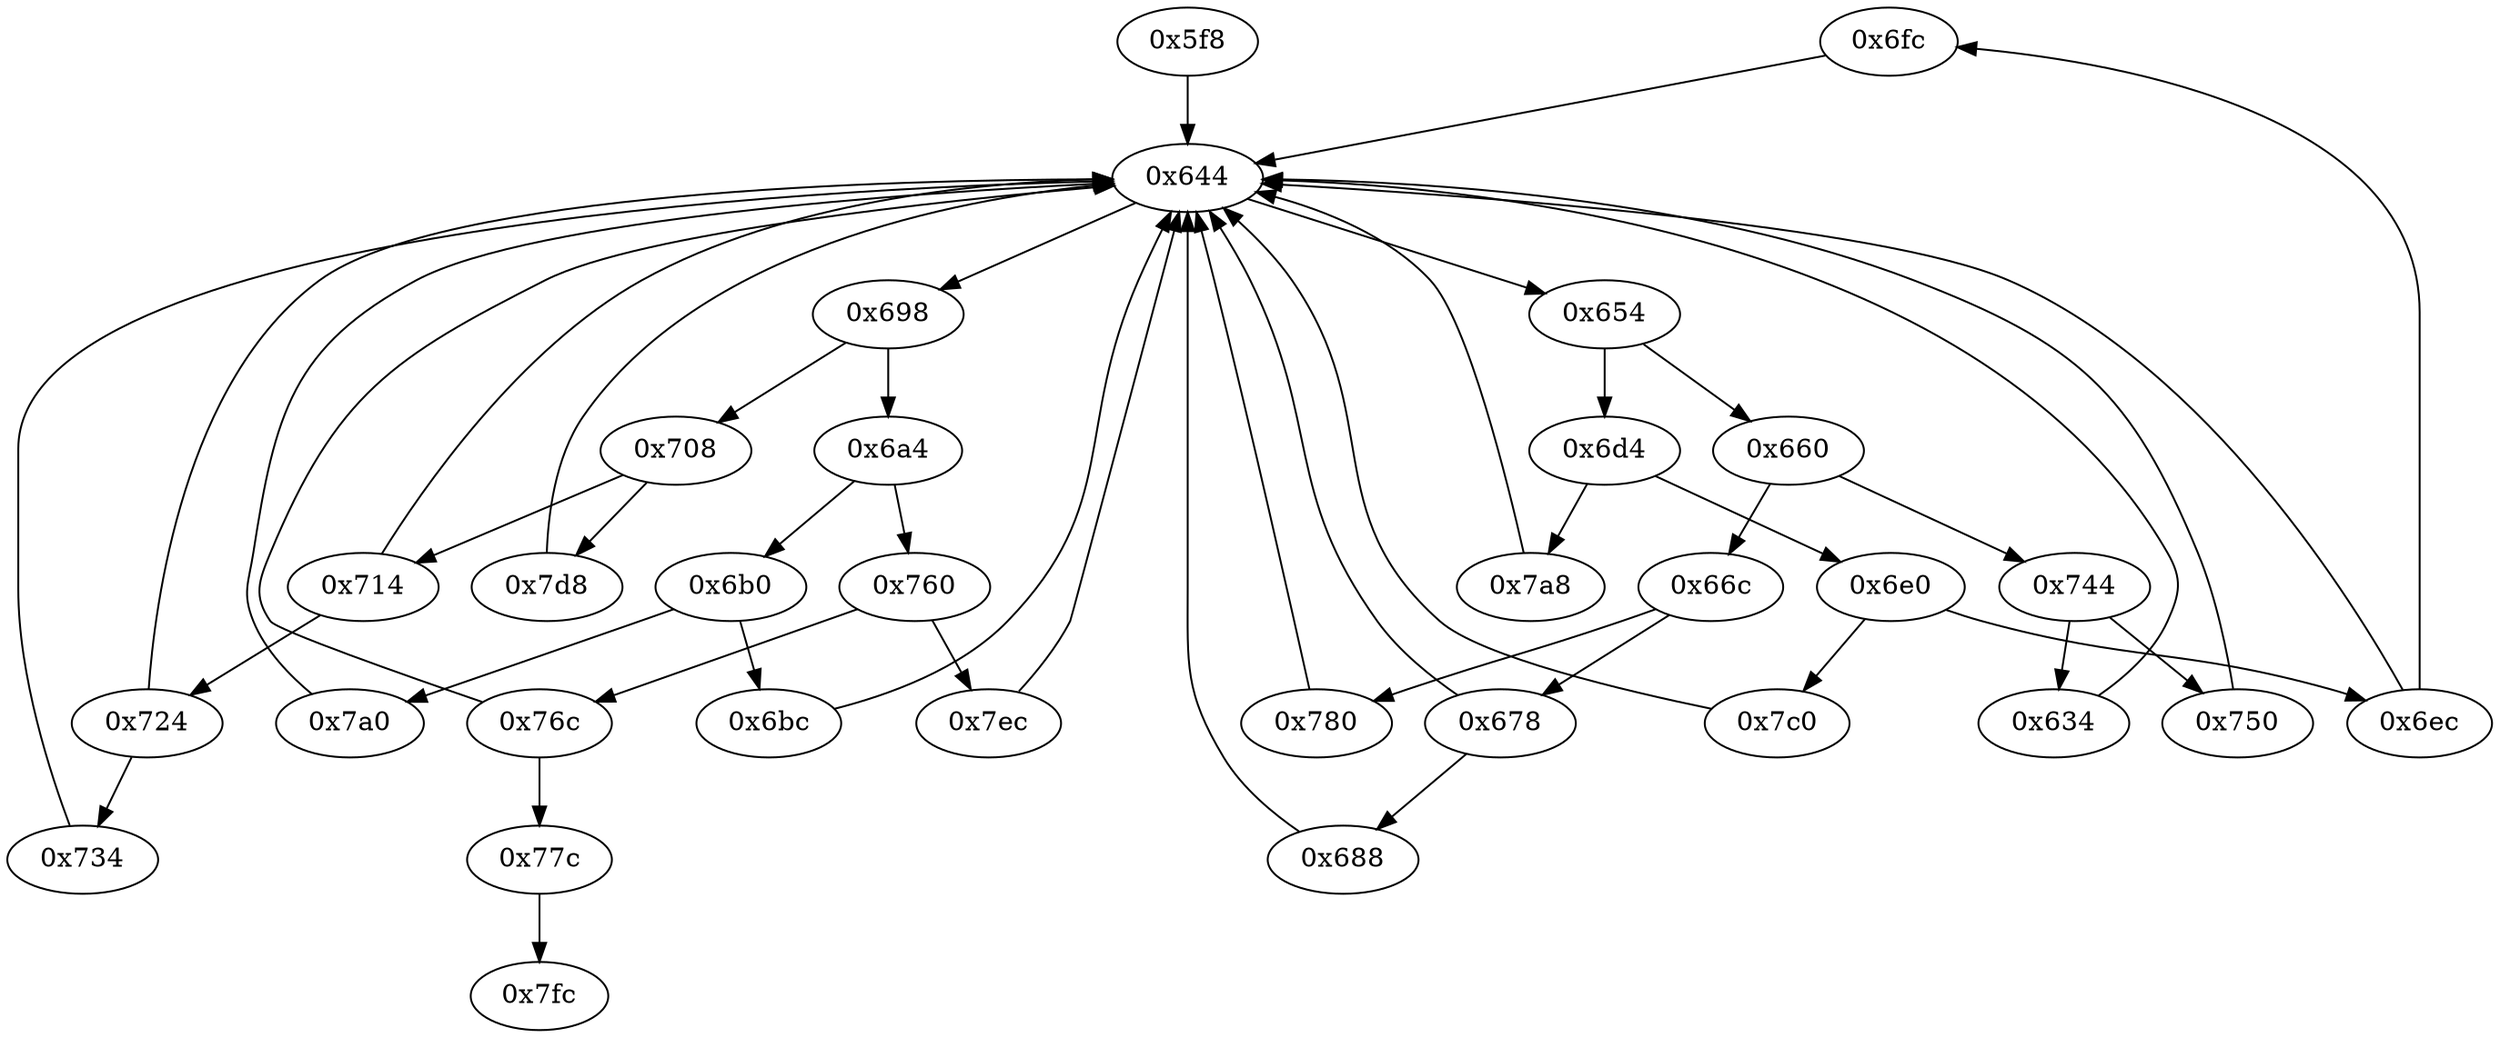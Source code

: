 strict digraph "" {
	"0x6fc"	 [opcode="[u'mov', u'mov', u'b']"];
	"0x644"	 [opcode="[u'mov', u'ldr', u'cmp', u'b']"];
	"0x6fc" -> "0x644";
	"0x7fc"	 [opcode="[u'mov', u'sub', u'pop']"];
	"0x780"	 [opcode="[u'ldr', u'ldr', u'bl', u'ldr', u'ldr', u'cmp', u'mov', u'b']"];
	"0x780" -> "0x644";
	"0x688"	 [opcode="[u'ldr', u'str', u'ldr', u'b']"];
	"0x688" -> "0x644";
	"0x6a4"	 [opcode="[u'ldr', u'cmp', u'b']"];
	"0x760"	 [opcode="[u'ldr', u'cmp', u'b']"];
	"0x6a4" -> "0x760";
	"0x6b0"	 [opcode="[u'ldr', u'cmp', u'b']"];
	"0x6a4" -> "0x6b0";
	"0x7a0"	 [opcode="[u'ldr', u'b']"];
	"0x7a0" -> "0x644";
	"0x6e0"	 [opcode="[u'ldr', u'cmp', u'b']"];
	"0x7c0"	 [opcode="[u'ldrb', u'ldr', u'ldr', u'cmp', u'mov', u'b']"];
	"0x6e0" -> "0x7c0";
	"0x6ec"	 [opcode="[u'ldr', u'cmp', u'mov', u'b']"];
	"0x6e0" -> "0x6ec";
	"0x7a8"	 [opcode="[u'cmp', u'mov', u'mov', u'strb', u'ldr', u'b']"];
	"0x7a8" -> "0x644";
	"0x7c0" -> "0x644";
	"0x714"	 [opcode="[u'ldr', u'cmp', u'mov', u'b']"];
	"0x714" -> "0x644";
	"0x724"	 [opcode="[u'ldr', u'cmp', u'mov', u'b']"];
	"0x714" -> "0x724";
	"0x678"	 [opcode="[u'ldr', u'cmp', u'mov', u'b']"];
	"0x678" -> "0x688";
	"0x678" -> "0x644";
	"0x734"	 [opcode="[u'mov', u'bl', u'ldr', u'b']"];
	"0x734" -> "0x644";
	"0x654"	 [opcode="[u'ldr', u'cmp', u'b']"];
	"0x6d4"	 [opcode="[u'ldr', u'cmp', u'b']"];
	"0x654" -> "0x6d4";
	"0x660"	 [opcode="[u'ldr', u'cmp', u'b']"];
	"0x654" -> "0x660";
	"0x66c"	 [opcode="[u'ldr', u'cmp', u'b']"];
	"0x66c" -> "0x780";
	"0x66c" -> "0x678";
	"0x76c"	 [opcode="[u'ldr', u'cmp', u'mov', u'b']"];
	"0x77c"	 [opcode="[u'b']"];
	"0x76c" -> "0x77c";
	"0x76c" -> "0x644";
	"0x634"	 [opcode="[u'ldr', u'cmp', u'mov', u'mov']"];
	"0x634" -> "0x644";
	"0x750"	 [opcode="[u'ldr', u'str', u'ldr', u'b']"];
	"0x750" -> "0x644";
	"0x6bc"	 [opcode="[u'ldr', u'cmp', u'mov', u'mov', u'mov', u'b']"];
	"0x6bc" -> "0x644";
	"0x698"	 [opcode="[u'ldr', u'cmp', u'b']"];
	"0x698" -> "0x6a4";
	"0x708"	 [opcode="[u'ldr', u'cmp', u'b']"];
	"0x698" -> "0x708";
	"0x6ec" -> "0x6fc";
	"0x6ec" -> "0x644";
	"0x6d4" -> "0x6e0";
	"0x6d4" -> "0x7a8";
	"0x660" -> "0x66c";
	"0x744"	 [opcode="[u'ldr', u'cmp', u'b']"];
	"0x660" -> "0x744";
	"0x760" -> "0x76c";
	"0x7ec"	 [opcode="[u'mov', u'bl', u'ldr', u'b']"];
	"0x760" -> "0x7ec";
	"0x7d8"	 [opcode="[u'ldr', u'ldr', u'str', u'ldr', u'b']"];
	"0x7d8" -> "0x644";
	"0x77c" -> "0x7fc";
	"0x708" -> "0x714";
	"0x708" -> "0x7d8";
	"0x644" -> "0x654";
	"0x644" -> "0x698";
	"0x724" -> "0x734";
	"0x724" -> "0x644";
	"0x6b0" -> "0x7a0";
	"0x6b0" -> "0x6bc";
	"0x5f8"	 [opcode="[u'push', u'add', u'sub', u'mov', u'mov', u'add', u'str', u'ldr', u'ldr', u'ldr', u'ldr', u'add', u'ldr', u'add', u'b']"];
	"0x5f8" -> "0x644";
	"0x744" -> "0x634";
	"0x744" -> "0x750";
	"0x7ec" -> "0x644";
}
